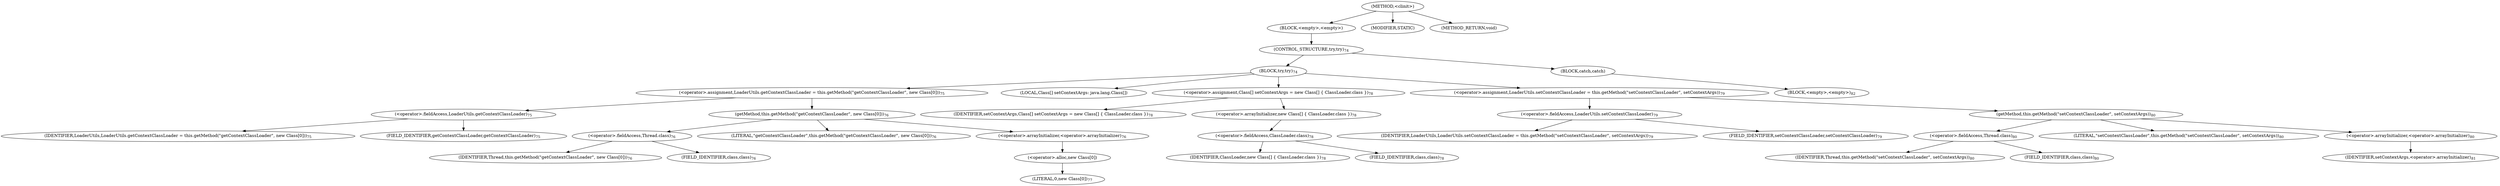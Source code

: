 digraph "&lt;clinit&gt;" {  
"153" [label = <(METHOD,&lt;clinit&gt;)> ]
"154" [label = <(BLOCK,&lt;empty&gt;,&lt;empty&gt;)> ]
"155" [label = <(CONTROL_STRUCTURE,try,try)<SUB>74</SUB>> ]
"156" [label = <(BLOCK,try,try)<SUB>74</SUB>> ]
"157" [label = <(&lt;operator&gt;.assignment,LoaderUtils.getContextClassLoader = this.getMethod(&quot;getContextClassLoader&quot;, new Class[0]))<SUB>75</SUB>> ]
"158" [label = <(&lt;operator&gt;.fieldAccess,LoaderUtils.getContextClassLoader)<SUB>75</SUB>> ]
"159" [label = <(IDENTIFIER,LoaderUtils,LoaderUtils.getContextClassLoader = this.getMethod(&quot;getContextClassLoader&quot;, new Class[0]))<SUB>75</SUB>> ]
"160" [label = <(FIELD_IDENTIFIER,getContextClassLoader,getContextClassLoader)<SUB>75</SUB>> ]
"161" [label = <(getMethod,this.getMethod(&quot;getContextClassLoader&quot;, new Class[0]))<SUB>76</SUB>> ]
"162" [label = <(&lt;operator&gt;.fieldAccess,Thread.class)<SUB>76</SUB>> ]
"163" [label = <(IDENTIFIER,Thread,this.getMethod(&quot;getContextClassLoader&quot;, new Class[0]))<SUB>76</SUB>> ]
"164" [label = <(FIELD_IDENTIFIER,class,class)<SUB>76</SUB>> ]
"165" [label = <(LITERAL,&quot;getContextClassLoader&quot;,this.getMethod(&quot;getContextClassLoader&quot;, new Class[0]))<SUB>76</SUB>> ]
"166" [label = <(&lt;operator&gt;.arrayInitializer,&lt;operator&gt;.arrayInitializer)<SUB>76</SUB>> ]
"167" [label = <(&lt;operator&gt;.alloc,new Class[0])> ]
"168" [label = <(LITERAL,0,new Class[0])<SUB>77</SUB>> ]
"169" [label = <(LOCAL,Class[] setContextArgs: java.lang.Class[])> ]
"170" [label = <(&lt;operator&gt;.assignment,Class[] setContextArgs = new Class[] { ClassLoader.class })<SUB>78</SUB>> ]
"171" [label = <(IDENTIFIER,setContextArgs,Class[] setContextArgs = new Class[] { ClassLoader.class })<SUB>78</SUB>> ]
"172" [label = <(&lt;operator&gt;.arrayInitializer,new Class[] { ClassLoader.class })<SUB>78</SUB>> ]
"173" [label = <(&lt;operator&gt;.fieldAccess,ClassLoader.class)<SUB>78</SUB>> ]
"174" [label = <(IDENTIFIER,ClassLoader,new Class[] { ClassLoader.class })<SUB>78</SUB>> ]
"175" [label = <(FIELD_IDENTIFIER,class,class)<SUB>78</SUB>> ]
"176" [label = <(&lt;operator&gt;.assignment,LoaderUtils.setContextClassLoader = this.getMethod(&quot;setContextClassLoader&quot;, setContextArgs))<SUB>79</SUB>> ]
"177" [label = <(&lt;operator&gt;.fieldAccess,LoaderUtils.setContextClassLoader)<SUB>79</SUB>> ]
"178" [label = <(IDENTIFIER,LoaderUtils,LoaderUtils.setContextClassLoader = this.getMethod(&quot;setContextClassLoader&quot;, setContextArgs))<SUB>79</SUB>> ]
"179" [label = <(FIELD_IDENTIFIER,setContextClassLoader,setContextClassLoader)<SUB>79</SUB>> ]
"180" [label = <(getMethod,this.getMethod(&quot;setContextClassLoader&quot;, setContextArgs))<SUB>80</SUB>> ]
"181" [label = <(&lt;operator&gt;.fieldAccess,Thread.class)<SUB>80</SUB>> ]
"182" [label = <(IDENTIFIER,Thread,this.getMethod(&quot;setContextClassLoader&quot;, setContextArgs))<SUB>80</SUB>> ]
"183" [label = <(FIELD_IDENTIFIER,class,class)<SUB>80</SUB>> ]
"184" [label = <(LITERAL,&quot;setContextClassLoader&quot;,this.getMethod(&quot;setContextClassLoader&quot;, setContextArgs))<SUB>80</SUB>> ]
"185" [label = <(&lt;operator&gt;.arrayInitializer,&lt;operator&gt;.arrayInitializer)<SUB>80</SUB>> ]
"186" [label = <(IDENTIFIER,setContextArgs,&lt;operator&gt;.arrayInitializer)<SUB>81</SUB>> ]
"187" [label = <(BLOCK,catch,catch)> ]
"188" [label = <(BLOCK,&lt;empty&gt;,&lt;empty&gt;)<SUB>82</SUB>> ]
"189" [label = <(MODIFIER,STATIC)> ]
"190" [label = <(METHOD_RETURN,void)> ]
  "153" -> "154" 
  "153" -> "189" 
  "153" -> "190" 
  "154" -> "155" 
  "155" -> "156" 
  "155" -> "187" 
  "156" -> "157" 
  "156" -> "169" 
  "156" -> "170" 
  "156" -> "176" 
  "157" -> "158" 
  "157" -> "161" 
  "158" -> "159" 
  "158" -> "160" 
  "161" -> "162" 
  "161" -> "165" 
  "161" -> "166" 
  "162" -> "163" 
  "162" -> "164" 
  "166" -> "167" 
  "167" -> "168" 
  "170" -> "171" 
  "170" -> "172" 
  "172" -> "173" 
  "173" -> "174" 
  "173" -> "175" 
  "176" -> "177" 
  "176" -> "180" 
  "177" -> "178" 
  "177" -> "179" 
  "180" -> "181" 
  "180" -> "184" 
  "180" -> "185" 
  "181" -> "182" 
  "181" -> "183" 
  "185" -> "186" 
  "187" -> "188" 
}

